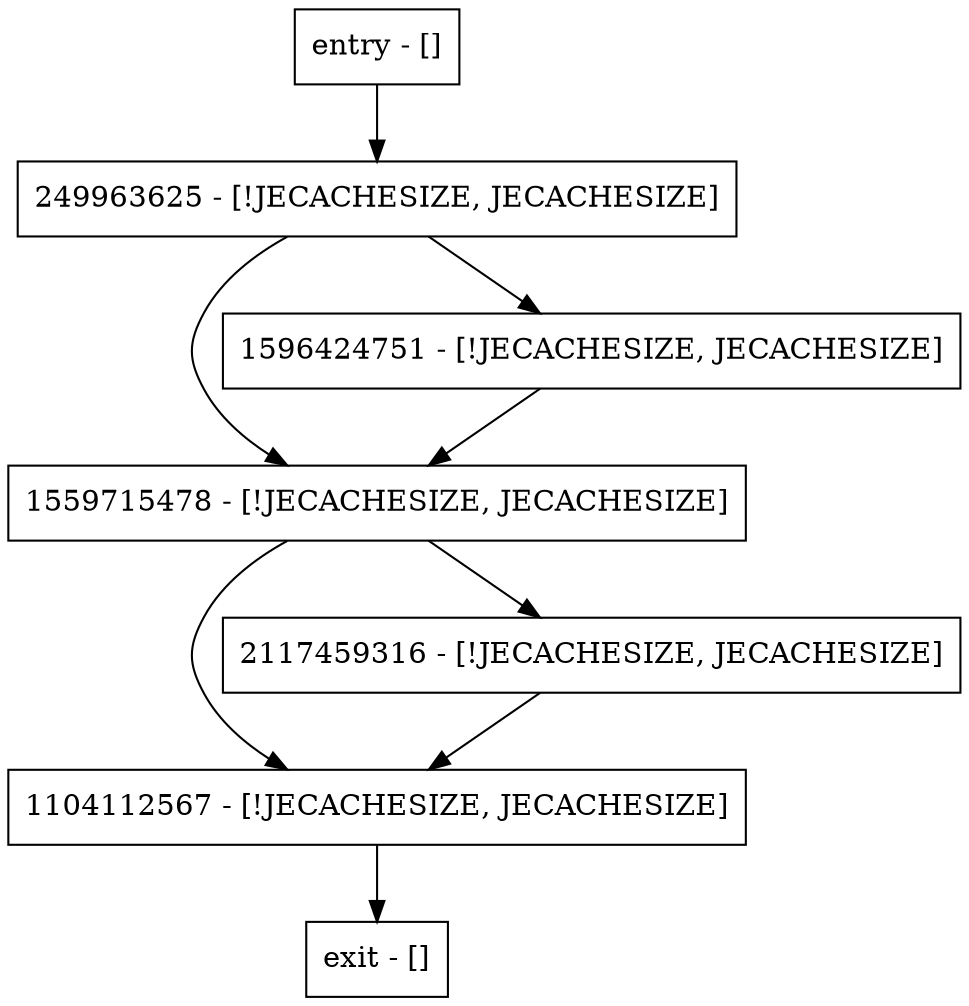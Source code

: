 digraph getSize {
node [shape=record];
entry [label="entry - []"];
exit [label="exit - []"];
1559715478 [label="1559715478 - [!JECACHESIZE, JECACHESIZE]"];
1104112567 [label="1104112567 - [!JECACHESIZE, JECACHESIZE]"];
2117459316 [label="2117459316 - [!JECACHESIZE, JECACHESIZE]"];
249963625 [label="249963625 - [!JECACHESIZE, JECACHESIZE]"];
1596424751 [label="1596424751 - [!JECACHESIZE, JECACHESIZE]"];
entry;
exit;
entry -> 249963625;
1559715478 -> 1104112567;
1559715478 -> 2117459316;
1104112567 -> exit;
2117459316 -> 1104112567;
249963625 -> 1559715478;
249963625 -> 1596424751;
1596424751 -> 1559715478;
}
